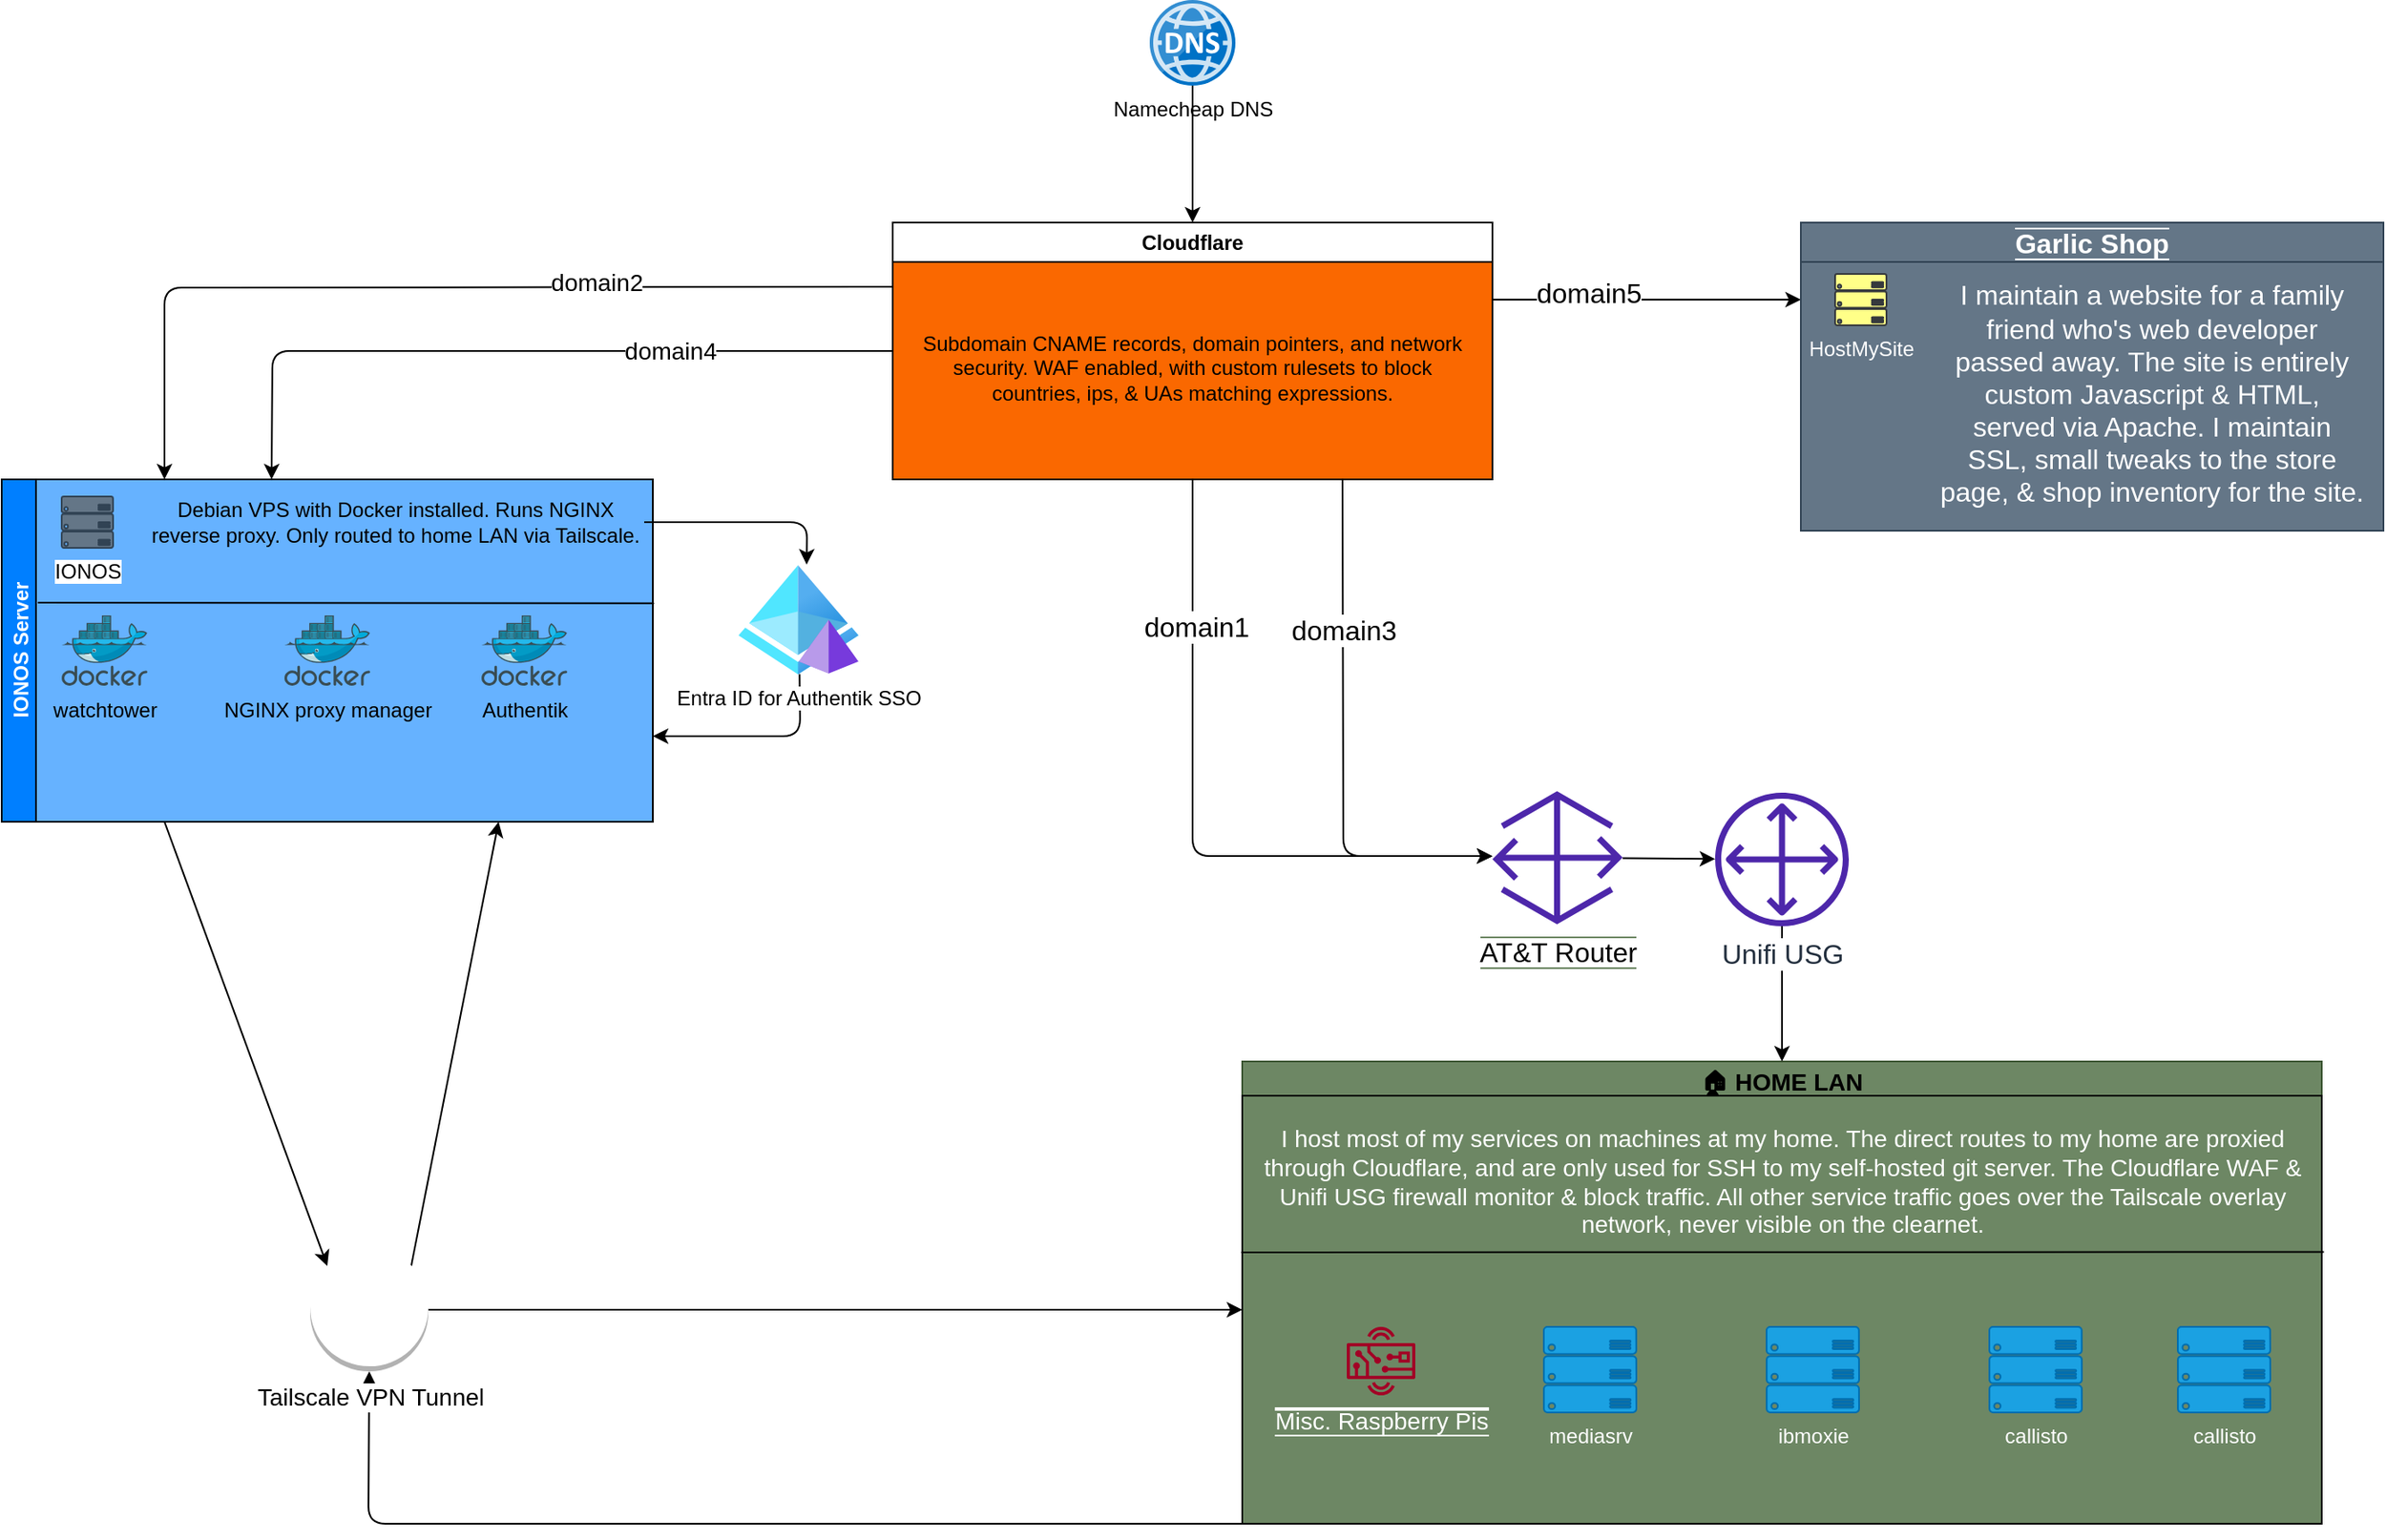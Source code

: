 <mxfile>
    <diagram name="Page-1" id="qrALxvsxDObh7wOZHiiR">
        <mxGraphModel dx="1813" dy="820" grid="1" gridSize="10" guides="1" tooltips="1" connect="1" arrows="1" fold="1" page="1" pageScale="1" pageWidth="850" pageHeight="1100" background="#FFFFFF" math="0" shadow="0">
            <root>
                <mxCell id="0"/>
                <mxCell id="1" parent="0"/>
                <mxCell id="63" value="&lt;font style=&quot;background-color: rgb(255, 255, 255);&quot; color=&quot;#000000&quot;&gt;Namecheap DNS&lt;/font&gt;" style="image;sketch=0;aspect=fixed;html=1;points=[];align=center;fontSize=12;image=img/lib/mscae/DNS.svg;" vertex="1" parent="1">
                    <mxGeometry x="400" y="10" width="50" height="50" as="geometry"/>
                </mxCell>
                <mxCell id="qu0P8Vnk07hLF424o6CE-2" value="cloudflare" parent="0"/>
                <mxCell id="55" value="" style="rounded=0;whiteSpace=wrap;html=1;labelBackgroundColor=none;fontColor=#000000;fillColor=#fa6800;strokeColor=#C73500;" vertex="1" parent="qu0P8Vnk07hLF424o6CE-2">
                    <mxGeometry x="250" y="140" width="350" height="150" as="geometry"/>
                </mxCell>
                <mxCell id="56" style="edgeStyle=none;html=1;exitX=0;exitY=0.25;exitDx=0;exitDy=0;entryX=0.25;entryY=0;entryDx=0;entryDy=0;strokeColor=#000000;fontColor=#000000;" edge="1" parent="qu0P8Vnk07hLF424o6CE-2" source="61">
                    <mxGeometry relative="1" as="geometry">
                        <mxPoint x="-175" y="290" as="targetPoint"/>
                        <Array as="points">
                            <mxPoint x="-175" y="178"/>
                        </Array>
                    </mxGeometry>
                </mxCell>
                <mxCell id="57" value="&lt;font style=&quot;font-size: 14px; background-color: rgb(255, 255, 255);&quot;&gt;domain2&lt;/font&gt;" style="edgeLabel;html=1;align=center;verticalAlign=middle;resizable=0;points=[];fontColor=#000000;" vertex="1" connectable="0" parent="56">
                    <mxGeometry x="-0.356" y="-3" relative="1" as="geometry">
                        <mxPoint as="offset"/>
                    </mxGeometry>
                </mxCell>
                <mxCell id="58" style="edgeStyle=none;html=1;exitX=0;exitY=0.5;exitDx=0;exitDy=0;entryX=0.25;entryY=0;entryDx=0;entryDy=0;strokeColor=#000000;fontSize=14;fontColor=#000000;" edge="1" parent="qu0P8Vnk07hLF424o6CE-2" source="61">
                    <mxGeometry relative="1" as="geometry">
                        <mxPoint x="-112.5" y="290" as="targetPoint"/>
                        <Array as="points">
                            <mxPoint x="-112" y="215"/>
                        </Array>
                    </mxGeometry>
                </mxCell>
                <mxCell id="59" value="&lt;span style=&quot;background-color: rgb(255, 255, 255);&quot;&gt;domain4&lt;/span&gt;" style="edgeLabel;html=1;align=center;verticalAlign=middle;resizable=0;points=[];fontSize=14;fontColor=#000000;" vertex="1" connectable="0" parent="58">
                    <mxGeometry x="-0.406" relative="1" as="geometry">
                        <mxPoint as="offset"/>
                    </mxGeometry>
                </mxCell>
                <mxCell id="60" style="edgeStyle=none;html=1;entryX=0.5;entryY=0;entryDx=0;entryDy=0;strokeColor=#000000;" edge="1" parent="qu0P8Vnk07hLF424o6CE-2" target="61">
                    <mxGeometry relative="1" as="geometry">
                        <mxPoint x="425" y="60" as="sourcePoint"/>
                    </mxGeometry>
                </mxCell>
                <mxCell id="61" value="Cloudflare" style="swimlane;whiteSpace=wrap;html=1;" vertex="1" parent="qu0P8Vnk07hLF424o6CE-2">
                    <mxGeometry x="250" y="140" width="350" height="150" as="geometry"/>
                </mxCell>
                <mxCell id="62" value="&lt;span style=&quot;&quot;&gt;&lt;font color=&quot;#000000&quot;&gt;Subdomain CNAME records, domain pointers, and network security. WAF enabled, with custom rulesets to block countries, ips, &amp;amp; UAs matching expressions.&lt;/font&gt;&lt;/span&gt;" style="text;html=1;align=center;verticalAlign=middle;whiteSpace=wrap;rounded=0;" vertex="1" parent="61">
                    <mxGeometry x="10" y="30" width="330" height="110" as="geometry"/>
                </mxCell>
                <mxCell id="64" style="edgeStyle=none;html=1;exitX=0.5;exitY=1;exitDx=0;exitDy=0;strokeColor=#000000;fontSize=16;fontColor=#000000;" edge="1" parent="qu0P8Vnk07hLF424o6CE-2">
                    <mxGeometry relative="1" as="geometry">
                        <mxPoint x="425" y="290" as="sourcePoint"/>
                        <mxPoint x="600" y="510.208" as="targetPoint"/>
                        <Array as="points">
                            <mxPoint x="425" y="510"/>
                            <mxPoint x="590" y="510"/>
                        </Array>
                    </mxGeometry>
                </mxCell>
                <mxCell id="65" value="&lt;span style=&quot;background-color: rgb(255, 255, 255);&quot;&gt;domain1&lt;/span&gt;" style="edgeLabel;html=1;align=center;verticalAlign=middle;resizable=0;points=[];fontSize=16;fontColor=#000000;" vertex="1" connectable="0" parent="64">
                    <mxGeometry x="-0.564" y="2" relative="1" as="geometry">
                        <mxPoint as="offset"/>
                    </mxGeometry>
                </mxCell>
                <mxCell id="66" style="edgeStyle=none;html=1;exitX=0.75;exitY=1;exitDx=0;exitDy=0;strokeColor=#000000;fontSize=16;fontColor=#000000;" edge="1" parent="qu0P8Vnk07hLF424o6CE-2">
                    <mxGeometry relative="1" as="geometry">
                        <mxPoint x="512.5" y="290" as="sourcePoint"/>
                        <mxPoint x="600" y="510" as="targetPoint"/>
                        <Array as="points">
                            <mxPoint x="513" y="510"/>
                        </Array>
                    </mxGeometry>
                </mxCell>
                <mxCell id="67" value="&lt;span style=&quot;background-color: rgb(255, 255, 255);&quot;&gt;domain3&lt;/span&gt;" style="edgeLabel;html=1;align=center;verticalAlign=middle;resizable=0;points=[];fontSize=16;fontColor=#000000;" vertex="1" connectable="0" parent="66">
                    <mxGeometry x="-0.43" relative="1" as="geometry">
                        <mxPoint as="offset"/>
                    </mxGeometry>
                </mxCell>
                <mxCell id="78" style="edgeStyle=none;html=1;entryX=0;entryY=0.25;entryDx=0;entryDy=0;strokeColor=#000000;fontSize=16;fontColor=#FFFFFF;" edge="1" parent="qu0P8Vnk07hLF424o6CE-2">
                    <mxGeometry relative="1" as="geometry">
                        <mxPoint x="600" y="185" as="sourcePoint"/>
                        <mxPoint x="780" y="185" as="targetPoint"/>
                    </mxGeometry>
                </mxCell>
                <mxCell id="79" value="&lt;font style=&quot;background-color: rgb(255, 255, 255);&quot; color=&quot;#000000&quot;&gt;domain5&lt;/font&gt;" style="edgeLabel;html=1;align=center;verticalAlign=middle;resizable=0;points=[];fontSize=16;fontColor=#FFFFFF;" vertex="1" connectable="0" parent="78">
                    <mxGeometry x="-0.378" y="4" relative="1" as="geometry">
                        <mxPoint as="offset"/>
                    </mxGeometry>
                </mxCell>
                <mxCell id="70" value="garlicshop" parent="0"/>
                <mxCell id="71" value="" style="group" vertex="1" connectable="0" parent="70">
                    <mxGeometry x="780" y="140" width="340" height="180" as="geometry"/>
                </mxCell>
                <mxCell id="72" value="" style="rounded=0;whiteSpace=wrap;html=1;labelBackgroundColor=#647687;fontSize=16;fontColor=#FFFFFF;fillColor=#647687;" vertex="1" parent="71">
                    <mxGeometry y="20" width="340" height="160" as="geometry"/>
                </mxCell>
                <mxCell id="73" value="&lt;font color=&quot;#ffffff&quot; style=&quot;background-color: rgb(100, 118, 135);&quot;&gt;HostMySite&lt;/font&gt;" style="verticalLabelPosition=bottom;html=1;verticalAlign=top;align=center;shape=mxgraph.azure.server_rack;labelBackgroundColor=#FFFFFF;fillColor=#ffff88;strokeColor=#36393d;" vertex="1" parent="71">
                    <mxGeometry x="20" y="30" width="30" height="30" as="geometry"/>
                </mxCell>
                <mxCell id="74" value="&lt;span style=&quot;background-color: rgb(100, 118, 135);&quot;&gt;Garlic Shop&lt;br&gt;&lt;/span&gt;" style="swimlane;whiteSpace=wrap;html=1;rounded=0;labelBackgroundColor=#FFFFFF;fontSize=16;fontColor=#ffffff;fillColor=#647687;strokeColor=#314354;" vertex="1" parent="71">
                    <mxGeometry width="340" height="180" as="geometry"/>
                </mxCell>
                <mxCell id="75" value="I maintain a website for a family friend who's web developer passed away. The site is entirely custom Javascript &amp;amp; HTML, served via Apache. I maintain SSL, small tweaks to the store page, &amp;amp; shop inventory for the site." style="text;html=1;strokeColor=none;fillColor=none;align=center;verticalAlign=middle;whiteSpace=wrap;rounded=0;labelBackgroundColor=#647687;fontSize=16;fontColor=#FFFFFF;" vertex="1" parent="74">
                    <mxGeometry x="80" y="20" width="250" height="160" as="geometry"/>
                </mxCell>
                <mxCell id="80" value="cloud" parent="0"/>
                <mxCell id="81" value="&lt;font color=&quot;#ffffff&quot;&gt;IONOS Server&lt;/font&gt;" style="swimlane;horizontal=0;whiteSpace=wrap;html=1;labelBackgroundColor=none;fillColor=#007FFF;" vertex="1" parent="80">
                    <mxGeometry x="-270" y="290" width="380" height="200" as="geometry"/>
                </mxCell>
                <mxCell id="82" value="" style="rounded=0;whiteSpace=wrap;html=1;labelBackgroundColor=none;fontColor=#FFFFFF;fillColor=#66B2FF;" vertex="1" parent="81">
                    <mxGeometry x="20" width="360" height="200" as="geometry"/>
                </mxCell>
                <mxCell id="83" value="Debian VPS with Docker installed. Runs NGINX reverse proxy. Only routed to home LAN via Tailscale." style="text;html=1;strokeColor=none;fillColor=none;align=center;verticalAlign=middle;whiteSpace=wrap;rounded=0;labelBackgroundColor=none;fontColor=#000000;" vertex="1" parent="81">
                    <mxGeometry x="85" width="290" height="50" as="geometry"/>
                </mxCell>
                <mxCell id="84" value="&lt;font color=&quot;#000000&quot;&gt;IONOS&lt;/font&gt;" style="verticalLabelPosition=bottom;html=1;verticalAlign=top;align=center;shape=mxgraph.azure.server_rack;labelBackgroundColor=#FFFFFF;fillColor=#647687;fontColor=#ffffff;strokeColor=#314354;" vertex="1" parent="81">
                    <mxGeometry x="35" y="10" width="30" height="30" as="geometry"/>
                </mxCell>
                <mxCell id="85" value="" style="endArrow=none;html=1;strokeColor=#000000;fontColor=#000000;exitX=0.003;exitY=0.36;exitDx=0;exitDy=0;exitPerimeter=0;entryX=1.002;entryY=0.362;entryDx=0;entryDy=0;entryPerimeter=0;" edge="1" parent="81" source="82" target="82">
                    <mxGeometry width="50" height="50" relative="1" as="geometry">
                        <mxPoint x="430" y="40" as="sourcePoint"/>
                        <mxPoint x="330" y="70" as="targetPoint"/>
                    </mxGeometry>
                </mxCell>
                <mxCell id="86" value="watchtower" style="sketch=0;aspect=fixed;html=1;points=[];align=center;image;fontSize=12;image=img/lib/mscae/Docker.svg;rounded=0;labelBackgroundColor=none;fontColor=#000000;fillColor=#66B2FF;" vertex="1" parent="81">
                    <mxGeometry x="35" y="79.5" width="50" height="41" as="geometry"/>
                </mxCell>
                <mxCell id="87" value="NGINX proxy manager" style="sketch=0;aspect=fixed;html=1;points=[];align=center;image;fontSize=12;image=img/lib/mscae/Docker.svg;rounded=0;labelBackgroundColor=none;fontColor=#000000;fillColor=#66B2FF;" vertex="1" parent="81">
                    <mxGeometry x="165" y="79.5" width="50" height="41" as="geometry"/>
                </mxCell>
                <mxCell id="88" value="Authentik" style="sketch=0;aspect=fixed;html=1;points=[];align=center;image;fontSize=12;image=img/lib/mscae/Docker.svg;rounded=0;labelBackgroundColor=none;fontColor=#000000;fillColor=#66B2FF;" vertex="1" parent="81">
                    <mxGeometry x="280" y="79.5" width="50" height="41" as="geometry"/>
                </mxCell>
                <mxCell id="117" style="edgeStyle=none;html=1;entryX=1;entryY=0.75;entryDx=0;entryDy=0;strokeColor=#000000;fontSize=14;fontColor=#000000;exitX=0.509;exitY=0.996;exitDx=0;exitDy=0;exitPerimeter=0;" edge="1" parent="80" source="118">
                    <mxGeometry relative="1" as="geometry">
                        <mxPoint x="110" y="440" as="targetPoint"/>
                        <Array as="points">
                            <mxPoint x="196" y="440"/>
                        </Array>
                    </mxGeometry>
                </mxCell>
                <mxCell id="118" value="Entra ID for Authentik SSO" style="aspect=fixed;html=1;points=[];align=center;image;fontSize=12;image=img/lib/azure2/identity/Azure_AD_Domain_Services.svg;rounded=0;labelBackgroundColor=#FFFFFF;fontColor=#000000;fillColor=#6D8764;" vertex="1" parent="80">
                    <mxGeometry x="160" y="340" width="70" height="64" as="geometry"/>
                </mxCell>
                <mxCell id="119" style="edgeStyle=none;html=1;exitX=1;exitY=0.5;exitDx=0;exitDy=0;entryX=0.568;entryY=-0.004;entryDx=0;entryDy=0;entryPerimeter=0;strokeColor=#000000;fontSize=14;fontColor=#000000;" edge="1" parent="80" target="118">
                    <mxGeometry relative="1" as="geometry">
                        <mxPoint x="105" y="315" as="sourcePoint"/>
                        <Array as="points">
                            <mxPoint x="200" y="315"/>
                        </Array>
                    </mxGeometry>
                </mxCell>
                <mxCell id="89" value="LAN" parent="0"/>
                <mxCell id="90" value="&lt;font style=&quot;background-color: rgb(109, 135, 100);&quot; color=&quot;#000000&quot;&gt;🏠 HOME LAN&lt;/font&gt;" style="swimlane;whiteSpace=wrap;html=1;rounded=0;labelBackgroundColor=#FFFFFF;fontSize=14;fontColor=#ffffff;fillColor=#6D8764;strokeColor=#3A5431;startSize=23;" vertex="1" parent="89">
                    <mxGeometry x="454" y="630" width="630" height="270" as="geometry"/>
                </mxCell>
                <mxCell id="91" value="" style="rounded=0;whiteSpace=wrap;html=1;labelBackgroundColor=#6D8764;fontSize=14;fontColor=#000000;fillColor=#6D8764;" vertex="1" parent="90">
                    <mxGeometry y="20" width="630" height="250" as="geometry"/>
                </mxCell>
                <mxCell id="92" value="&lt;span style=&quot;background-color: rgb(109, 135, 100);&quot;&gt;&lt;font style=&quot;font-size: 14px;&quot;&gt;Misc. Raspberry Pis&lt;/font&gt;&lt;/span&gt;" style="sketch=0;outlineConnect=0;fillColor=#a20025;strokeColor=#6F0000;dashed=0;verticalLabelPosition=bottom;verticalAlign=top;align=center;html=1;fontSize=12;fontStyle=0;aspect=fixed;pointerEvents=1;shape=mxgraph.aws4.hardware_board;rounded=0;labelBackgroundColor=#FFFFFF;fontColor=#ffffff;" vertex="1" parent="90">
                    <mxGeometry x="61" y="155" width="40" height="40" as="geometry"/>
                </mxCell>
                <mxCell id="93" value="I host most of my services on machines at my home. The direct routes to my home are proxied through Cloudflare, and are only used for SSH to my self-hosted git server. The Cloudflare WAF &amp;amp; Unifi USG firewall monitor &amp;amp; block traffic. All other service traffic goes over the Tailscale overlay network, never visible on the clearnet." style="text;html=1;strokeColor=none;fillColor=none;align=center;verticalAlign=middle;whiteSpace=wrap;rounded=0;labelBackgroundColor=#6D8764;fontSize=14;fontColor=#FFFFFF;" vertex="1" parent="90">
                    <mxGeometry x="11" y="30" width="609" height="80" as="geometry"/>
                </mxCell>
                <mxCell id="94" value="" style="endArrow=none;html=1;strokeColor=#000000;fontSize=14;fontColor=#FFFFFF;exitX=-0.001;exitY=0.366;exitDx=0;exitDy=0;entryX=1.002;entryY=0.365;entryDx=0;entryDy=0;exitPerimeter=0;entryPerimeter=0;" edge="1" parent="90" source="91" target="91">
                    <mxGeometry width="50" height="50" relative="1" as="geometry">
                        <mxPoint x="141" y="40" as="sourcePoint"/>
                        <mxPoint x="499" y="123" as="targetPoint"/>
                    </mxGeometry>
                </mxCell>
                <mxCell id="95" value="&lt;font style=&quot;background-color: rgb(109, 135, 100);&quot;&gt;mediasrv&lt;/font&gt;" style="verticalLabelPosition=bottom;html=1;verticalAlign=top;align=center;shape=mxgraph.azure.server_rack;labelBackgroundColor=#FFFFFF;fillColor=#1ba1e2;fontColor=#ffffff;strokeColor=#006EAF;" vertex="1" parent="90">
                    <mxGeometry x="176" y="155" width="54" height="50" as="geometry"/>
                </mxCell>
                <mxCell id="96" value="&lt;font style=&quot;background-color: rgb(109, 135, 100);&quot;&gt;ibmoxie&lt;/font&gt;" style="verticalLabelPosition=bottom;html=1;verticalAlign=top;align=center;shape=mxgraph.azure.server_rack;labelBackgroundColor=#FFFFFF;fillColor=#1ba1e2;fontColor=#ffffff;strokeColor=#006EAF;" vertex="1" parent="90">
                    <mxGeometry x="306" y="155" width="54" height="50" as="geometry"/>
                </mxCell>
                <mxCell id="97" value="&lt;font style=&quot;background-color: rgb(109, 135, 100);&quot;&gt;callisto&lt;/font&gt;" style="verticalLabelPosition=bottom;html=1;verticalAlign=top;align=center;shape=mxgraph.azure.server_rack;labelBackgroundColor=#FFFFFF;fillColor=#1ba1e2;fontColor=#ffffff;strokeColor=#006EAF;" vertex="1" parent="90">
                    <mxGeometry x="436" y="155" width="54" height="50" as="geometry"/>
                </mxCell>
                <mxCell id="98" value="&lt;font style=&quot;background-color: rgb(109, 135, 100);&quot;&gt;callisto&lt;/font&gt;" style="verticalLabelPosition=bottom;html=1;verticalAlign=top;align=center;shape=mxgraph.azure.server_rack;labelBackgroundColor=#FFFFFF;fillColor=#1ba1e2;fontColor=#ffffff;strokeColor=#006EAF;" vertex="1" parent="90">
                    <mxGeometry x="546" y="155" width="54" height="50" as="geometry"/>
                </mxCell>
                <mxCell id="99" style="edgeStyle=none;html=1;strokeColor=#000000;fontSize=16;fontColor=#000000;" edge="1" parent="89" source="100" target="102">
                    <mxGeometry relative="1" as="geometry"/>
                </mxCell>
                <mxCell id="100" value="&lt;font style=&quot;background-color: rgb(255, 255, 255); font-size: 16px;&quot; color=&quot;#000000&quot;&gt;AT&amp;amp;T Router&lt;/font&gt;" style="sketch=0;outlineConnect=0;fontColor=#232F3E;gradientColor=none;fillColor=#4D27AA;strokeColor=none;dashed=0;verticalLabelPosition=bottom;verticalAlign=top;align=center;html=1;fontSize=12;fontStyle=0;aspect=fixed;pointerEvents=1;shape=mxgraph.aws4.gateway;rounded=0;labelBackgroundColor=#6D8764;" vertex="1" parent="89">
                    <mxGeometry x="600" y="472" width="76" height="78" as="geometry"/>
                </mxCell>
                <mxCell id="101" style="edgeStyle=none;html=1;entryX=0.5;entryY=0;entryDx=0;entryDy=0;strokeColor=#000000;fontSize=16;fontColor=#000000;" edge="1" parent="89" source="102" target="90">
                    <mxGeometry relative="1" as="geometry"/>
                </mxCell>
                <mxCell id="102" value="&lt;font style=&quot;font-size: 16px;&quot;&gt;Unifi USG&lt;/font&gt;" style="sketch=0;outlineConnect=0;fontColor=#232F3E;gradientColor=none;fillColor=#4D27AA;strokeColor=none;dashed=0;verticalLabelPosition=bottom;verticalAlign=top;align=center;html=1;fontSize=12;fontStyle=0;aspect=fixed;pointerEvents=1;shape=mxgraph.aws4.customer_gateway;rounded=0;labelBackgroundColor=#FFFFFF;" vertex="1" parent="89">
                    <mxGeometry x="730" y="473" width="78" height="78" as="geometry"/>
                </mxCell>
                <mxCell id="108" value="tailscale net" parent="0"/>
                <mxCell id="109" style="edgeStyle=none;html=1;exitX=0;exitY=1;exitDx=0;exitDy=0;entryX=0.5;entryY=1;entryDx=0;entryDy=0;entryPerimeter=0;strokeColor=#000000;fontSize=14;fontColor=#000000;" edge="1" parent="108" target="111">
                    <mxGeometry relative="1" as="geometry">
                        <mxPoint x="454" y="900" as="sourcePoint"/>
                        <Array as="points">
                            <mxPoint x="-56" y="900"/>
                        </Array>
                    </mxGeometry>
                </mxCell>
                <mxCell id="110" style="edgeStyle=none;html=1;exitX=1;exitY=0.5;exitDx=0;exitDy=0;exitPerimeter=0;entryX=0;entryY=0.5;entryDx=0;entryDy=0;strokeColor=#000000;fontSize=14;fontColor=#000000;" edge="1" parent="108" source="111">
                    <mxGeometry relative="1" as="geometry">
                        <mxPoint x="454" y="775" as="targetPoint"/>
                    </mxGeometry>
                </mxCell>
                <mxCell id="112" style="edgeStyle=none;html=1;exitX=0.855;exitY=0.145;exitDx=0;exitDy=0;exitPerimeter=0;entryX=0.75;entryY=1;entryDx=0;entryDy=0;strokeColor=#000000;fontSize=14;fontColor=#000000;" edge="1" parent="108" source="111" target="82">
                    <mxGeometry relative="1" as="geometry"/>
                </mxCell>
                <mxCell id="111" value="&lt;font style=&quot;background-color: rgb(255, 255, 255);&quot; color=&quot;#000000&quot;&gt;Tailscale VPN Tunnel&lt;/font&gt;" style="outlineConnect=0;dashed=0;verticalLabelPosition=bottom;verticalAlign=top;align=center;html=1;shape=mxgraph.aws3.vpn_gateway;rounded=0;labelBackgroundColor=#FFFFFF;fontSize=14;" vertex="1" parent="108">
                    <mxGeometry x="-90" y="739" width="69" height="72" as="geometry"/>
                </mxCell>
                <mxCell id="113" style="edgeStyle=none;html=1;exitX=0.25;exitY=1;exitDx=0;exitDy=0;entryX=0.145;entryY=0.145;entryDx=0;entryDy=0;entryPerimeter=0;strokeColor=#000000;fontSize=14;fontColor=#000000;" edge="1" parent="108" source="81" target="111">
                    <mxGeometry relative="1" as="geometry"/>
                </mxCell>
            </root>
        </mxGraphModel>
    </diagram>
</mxfile>